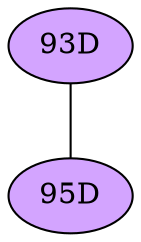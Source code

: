 // The Round Table
graph {
	"93D" [fillcolor="#D3A4FF" style=radial]
	"95D" [fillcolor="#D3A4FF" style=radial]
	"93D" -- "95D" [penwidth=1]
}
